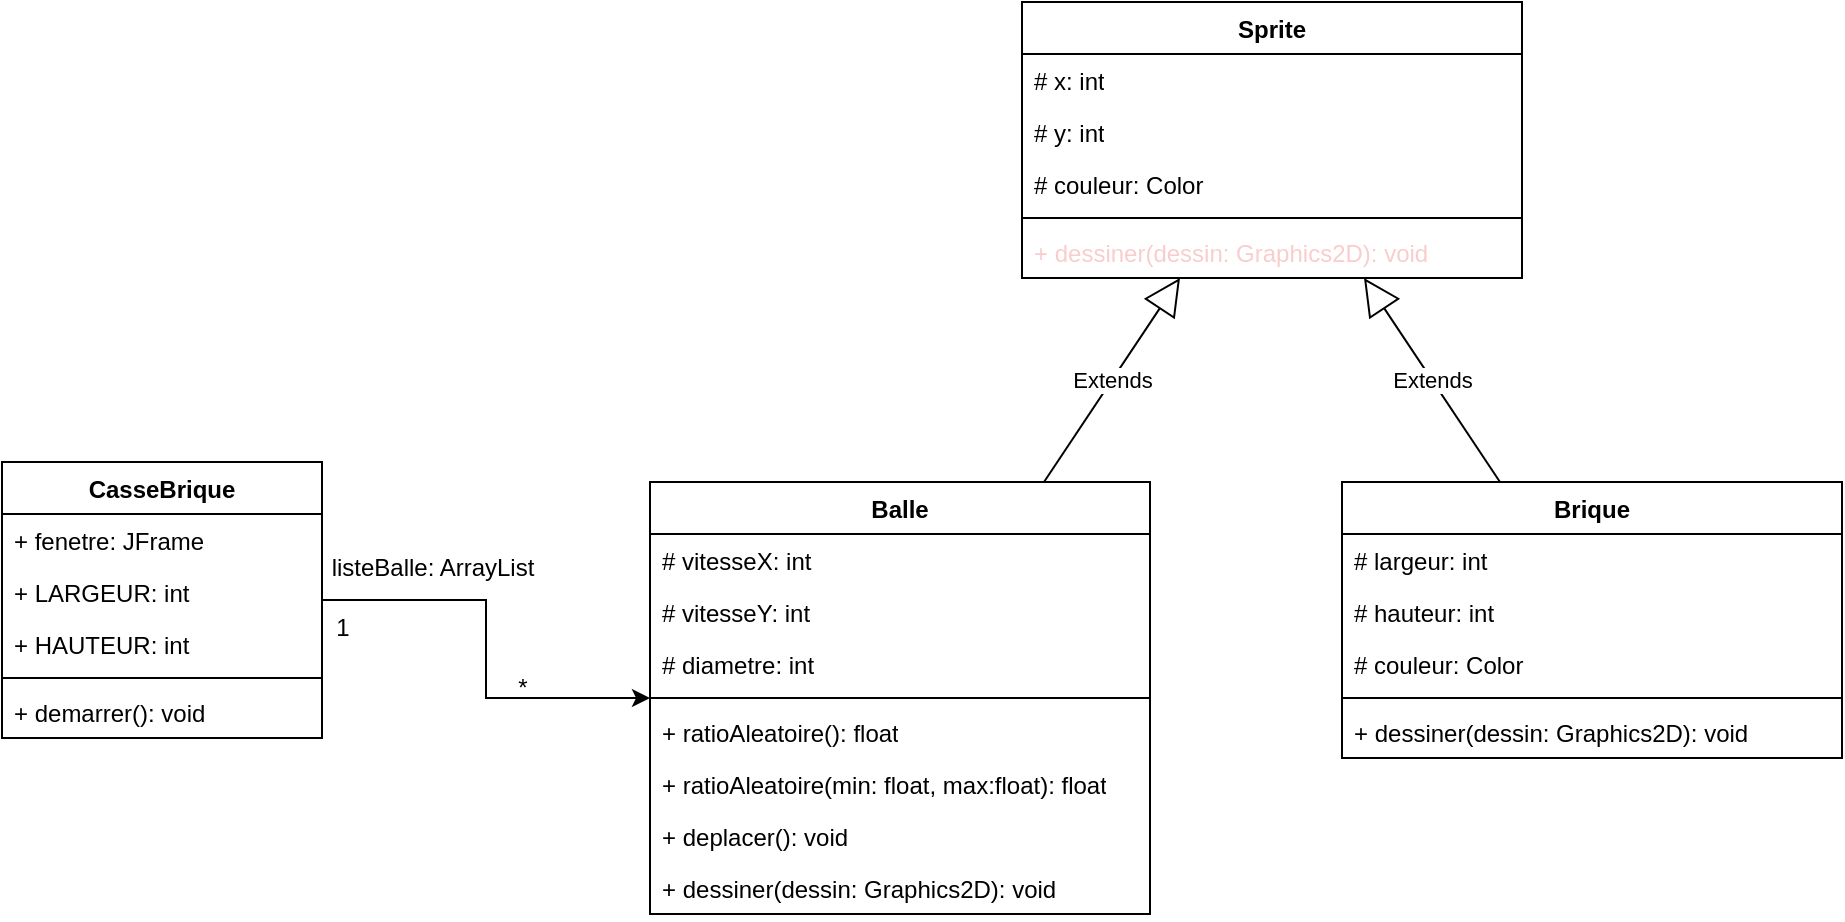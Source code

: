 <mxfile version="24.7.17">
  <diagram id="C5RBs43oDa-KdzZeNtuy" name="Page-1">
    <mxGraphModel dx="1624" dy="1520" grid="1" gridSize="10" guides="1" tooltips="1" connect="1" arrows="1" fold="1" page="1" pageScale="1" pageWidth="827" pageHeight="1169" math="0" shadow="0">
      <root>
        <mxCell id="WIyWlLk6GJQsqaUBKTNV-0" />
        <mxCell id="WIyWlLk6GJQsqaUBKTNV-1" parent="WIyWlLk6GJQsqaUBKTNV-0" />
        <mxCell id="H_Grc7pbt3dzezg-bLin-27" style="edgeStyle=orthogonalEdgeStyle;rounded=0;orthogonalLoop=1;jettySize=auto;html=1;" edge="1" parent="WIyWlLk6GJQsqaUBKTNV-1" source="05DM2WVY1RCh-HAsfZK--0" target="H_Grc7pbt3dzezg-bLin-3">
          <mxGeometry relative="1" as="geometry" />
        </mxCell>
        <mxCell id="05DM2WVY1RCh-HAsfZK--0" value="CasseBrique" style="swimlane;fontStyle=1;align=center;verticalAlign=top;childLayout=stackLayout;horizontal=1;startSize=26;horizontalStack=0;resizeParent=1;resizeParentMax=0;resizeLast=0;collapsible=1;marginBottom=0;whiteSpace=wrap;html=1;" parent="WIyWlLk6GJQsqaUBKTNV-1" vertex="1">
          <mxGeometry x="-160" y="140" width="160" height="138" as="geometry" />
        </mxCell>
        <mxCell id="05DM2WVY1RCh-HAsfZK--1" value="+ fenetre: JFrame" style="text;strokeColor=none;fillColor=none;align=left;verticalAlign=top;spacingLeft=4;spacingRight=4;overflow=hidden;rotatable=0;points=[[0,0.5],[1,0.5]];portConstraint=eastwest;whiteSpace=wrap;html=1;" parent="05DM2WVY1RCh-HAsfZK--0" vertex="1">
          <mxGeometry y="26" width="160" height="26" as="geometry" />
        </mxCell>
        <mxCell id="H_Grc7pbt3dzezg-bLin-1" value="+ LARGEUR: int" style="text;strokeColor=none;fillColor=none;align=left;verticalAlign=top;spacingLeft=4;spacingRight=4;overflow=hidden;rotatable=0;points=[[0,0.5],[1,0.5]];portConstraint=eastwest;whiteSpace=wrap;html=1;" vertex="1" parent="05DM2WVY1RCh-HAsfZK--0">
          <mxGeometry y="52" width="160" height="26" as="geometry" />
        </mxCell>
        <mxCell id="H_Grc7pbt3dzezg-bLin-2" value="+ HAUTEUR: int" style="text;strokeColor=none;fillColor=none;align=left;verticalAlign=top;spacingLeft=4;spacingRight=4;overflow=hidden;rotatable=0;points=[[0,0.5],[1,0.5]];portConstraint=eastwest;whiteSpace=wrap;html=1;" vertex="1" parent="05DM2WVY1RCh-HAsfZK--0">
          <mxGeometry y="78" width="160" height="26" as="geometry" />
        </mxCell>
        <mxCell id="05DM2WVY1RCh-HAsfZK--2" value="" style="line;strokeWidth=1;fillColor=none;align=left;verticalAlign=middle;spacingTop=-1;spacingLeft=3;spacingRight=3;rotatable=0;labelPosition=right;points=[];portConstraint=eastwest;strokeColor=inherit;" parent="05DM2WVY1RCh-HAsfZK--0" vertex="1">
          <mxGeometry y="104" width="160" height="8" as="geometry" />
        </mxCell>
        <mxCell id="05DM2WVY1RCh-HAsfZK--3" value="+ demarrer(): void" style="text;strokeColor=none;fillColor=none;align=left;verticalAlign=top;spacingLeft=4;spacingRight=4;overflow=hidden;rotatable=0;points=[[0,0.5],[1,0.5]];portConstraint=eastwest;whiteSpace=wrap;html=1;" parent="05DM2WVY1RCh-HAsfZK--0" vertex="1">
          <mxGeometry y="112" width="160" height="26" as="geometry" />
        </mxCell>
        <mxCell id="H_Grc7pbt3dzezg-bLin-3" value="Balle" style="swimlane;fontStyle=1;align=center;verticalAlign=top;childLayout=stackLayout;horizontal=1;startSize=26;horizontalStack=0;resizeParent=1;resizeParentMax=0;resizeLast=0;collapsible=1;marginBottom=0;whiteSpace=wrap;html=1;" vertex="1" parent="WIyWlLk6GJQsqaUBKTNV-1">
          <mxGeometry x="164" y="150" width="250" height="216" as="geometry" />
        </mxCell>
        <mxCell id="H_Grc7pbt3dzezg-bLin-4" value="# vitesseX: int" style="text;strokeColor=none;fillColor=none;align=left;verticalAlign=top;spacingLeft=4;spacingRight=4;overflow=hidden;rotatable=0;points=[[0,0.5],[1,0.5]];portConstraint=eastwest;whiteSpace=wrap;html=1;" vertex="1" parent="H_Grc7pbt3dzezg-bLin-3">
          <mxGeometry y="26" width="250" height="26" as="geometry" />
        </mxCell>
        <mxCell id="H_Grc7pbt3dzezg-bLin-9" value="# vitesseY: int" style="text;strokeColor=none;fillColor=none;align=left;verticalAlign=top;spacingLeft=4;spacingRight=4;overflow=hidden;rotatable=0;points=[[0,0.5],[1,0.5]];portConstraint=eastwest;whiteSpace=wrap;html=1;" vertex="1" parent="H_Grc7pbt3dzezg-bLin-3">
          <mxGeometry y="52" width="250" height="26" as="geometry" />
        </mxCell>
        <mxCell id="H_Grc7pbt3dzezg-bLin-11" value="# diametre: int" style="text;strokeColor=none;fillColor=none;align=left;verticalAlign=top;spacingLeft=4;spacingRight=4;overflow=hidden;rotatable=0;points=[[0,0.5],[1,0.5]];portConstraint=eastwest;whiteSpace=wrap;html=1;" vertex="1" parent="H_Grc7pbt3dzezg-bLin-3">
          <mxGeometry y="78" width="250" height="26" as="geometry" />
        </mxCell>
        <mxCell id="H_Grc7pbt3dzezg-bLin-7" value="" style="line;strokeWidth=1;fillColor=none;align=left;verticalAlign=middle;spacingTop=-1;spacingLeft=3;spacingRight=3;rotatable=0;labelPosition=right;points=[];portConstraint=eastwest;strokeColor=inherit;" vertex="1" parent="H_Grc7pbt3dzezg-bLin-3">
          <mxGeometry y="104" width="250" height="8" as="geometry" />
        </mxCell>
        <mxCell id="H_Grc7pbt3dzezg-bLin-8" value="+ ratioAleatoire(): float" style="text;strokeColor=none;fillColor=none;align=left;verticalAlign=top;spacingLeft=4;spacingRight=4;overflow=hidden;rotatable=0;points=[[0,0.5],[1,0.5]];portConstraint=eastwest;whiteSpace=wrap;html=1;" vertex="1" parent="H_Grc7pbt3dzezg-bLin-3">
          <mxGeometry y="112" width="250" height="26" as="geometry" />
        </mxCell>
        <mxCell id="H_Grc7pbt3dzezg-bLin-12" value="+ ratioAleatoire(min: float, max:float): float" style="text;strokeColor=none;fillColor=none;align=left;verticalAlign=top;spacingLeft=4;spacingRight=4;overflow=hidden;rotatable=0;points=[[0,0.5],[1,0.5]];portConstraint=eastwest;whiteSpace=wrap;html=1;" vertex="1" parent="H_Grc7pbt3dzezg-bLin-3">
          <mxGeometry y="138" width="250" height="26" as="geometry" />
        </mxCell>
        <mxCell id="H_Grc7pbt3dzezg-bLin-13" value="+ deplacer(): void" style="text;strokeColor=none;fillColor=none;align=left;verticalAlign=top;spacingLeft=4;spacingRight=4;overflow=hidden;rotatable=0;points=[[0,0.5],[1,0.5]];portConstraint=eastwest;whiteSpace=wrap;html=1;" vertex="1" parent="H_Grc7pbt3dzezg-bLin-3">
          <mxGeometry y="164" width="250" height="26" as="geometry" />
        </mxCell>
        <mxCell id="H_Grc7pbt3dzezg-bLin-15" value="+ dessiner(dessin: Graphics2D): void" style="text;strokeColor=none;fillColor=none;align=left;verticalAlign=top;spacingLeft=4;spacingRight=4;overflow=hidden;rotatable=0;points=[[0,0.5],[1,0.5]];portConstraint=eastwest;whiteSpace=wrap;html=1;" vertex="1" parent="H_Grc7pbt3dzezg-bLin-3">
          <mxGeometry y="190" width="250" height="26" as="geometry" />
        </mxCell>
        <mxCell id="H_Grc7pbt3dzezg-bLin-16" value="Brique" style="swimlane;fontStyle=1;align=center;verticalAlign=top;childLayout=stackLayout;horizontal=1;startSize=26;horizontalStack=0;resizeParent=1;resizeParentMax=0;resizeLast=0;collapsible=1;marginBottom=0;whiteSpace=wrap;html=1;" vertex="1" parent="WIyWlLk6GJQsqaUBKTNV-1">
          <mxGeometry x="510" y="150" width="250" height="138" as="geometry" />
        </mxCell>
        <mxCell id="H_Grc7pbt3dzezg-bLin-26" value="# largeur: int" style="text;strokeColor=none;fillColor=none;align=left;verticalAlign=top;spacingLeft=4;spacingRight=4;overflow=hidden;rotatable=0;points=[[0,0.5],[1,0.5]];portConstraint=eastwest;whiteSpace=wrap;html=1;" vertex="1" parent="H_Grc7pbt3dzezg-bLin-16">
          <mxGeometry y="26" width="250" height="26" as="geometry" />
        </mxCell>
        <mxCell id="H_Grc7pbt3dzezg-bLin-19" value="# hauteur: int" style="text;strokeColor=none;fillColor=none;align=left;verticalAlign=top;spacingLeft=4;spacingRight=4;overflow=hidden;rotatable=0;points=[[0,0.5],[1,0.5]];portConstraint=eastwest;whiteSpace=wrap;html=1;" vertex="1" parent="H_Grc7pbt3dzezg-bLin-16">
          <mxGeometry y="52" width="250" height="26" as="geometry" />
        </mxCell>
        <mxCell id="H_Grc7pbt3dzezg-bLin-20" value="# couleur: Color" style="text;strokeColor=none;fillColor=none;align=left;verticalAlign=top;spacingLeft=4;spacingRight=4;overflow=hidden;rotatable=0;points=[[0,0.5],[1,0.5]];portConstraint=eastwest;whiteSpace=wrap;html=1;" vertex="1" parent="H_Grc7pbt3dzezg-bLin-16">
          <mxGeometry y="78" width="250" height="26" as="geometry" />
        </mxCell>
        <mxCell id="H_Grc7pbt3dzezg-bLin-21" value="" style="line;strokeWidth=1;fillColor=none;align=left;verticalAlign=middle;spacingTop=-1;spacingLeft=3;spacingRight=3;rotatable=0;labelPosition=right;points=[];portConstraint=eastwest;strokeColor=inherit;" vertex="1" parent="H_Grc7pbt3dzezg-bLin-16">
          <mxGeometry y="104" width="250" height="8" as="geometry" />
        </mxCell>
        <mxCell id="H_Grc7pbt3dzezg-bLin-25" value="+ dessiner(dessin: Graphics2D): void" style="text;strokeColor=none;fillColor=none;align=left;verticalAlign=top;spacingLeft=4;spacingRight=4;overflow=hidden;rotatable=0;points=[[0,0.5],[1,0.5]];portConstraint=eastwest;whiteSpace=wrap;html=1;" vertex="1" parent="H_Grc7pbt3dzezg-bLin-16">
          <mxGeometry y="112" width="250" height="26" as="geometry" />
        </mxCell>
        <mxCell id="H_Grc7pbt3dzezg-bLin-28" value="*" style="text;html=1;align=center;verticalAlign=middle;resizable=0;points=[];autosize=1;strokeColor=none;fillColor=none;" vertex="1" parent="WIyWlLk6GJQsqaUBKTNV-1">
          <mxGeometry x="85" y="238" width="30" height="30" as="geometry" />
        </mxCell>
        <mxCell id="H_Grc7pbt3dzezg-bLin-29" value="1" style="text;html=1;align=center;verticalAlign=middle;resizable=0;points=[];autosize=1;strokeColor=none;fillColor=none;" vertex="1" parent="WIyWlLk6GJQsqaUBKTNV-1">
          <mxGeometry x="-5" y="208" width="30" height="30" as="geometry" />
        </mxCell>
        <mxCell id="H_Grc7pbt3dzezg-bLin-30" value="listeBalle: ArrayList" style="text;html=1;align=center;verticalAlign=middle;resizable=0;points=[];autosize=1;strokeColor=none;fillColor=none;" vertex="1" parent="WIyWlLk6GJQsqaUBKTNV-1">
          <mxGeometry x="-5" y="178" width="120" height="30" as="geometry" />
        </mxCell>
        <mxCell id="H_Grc7pbt3dzezg-bLin-31" value="Sprite" style="swimlane;fontStyle=1;align=center;verticalAlign=top;childLayout=stackLayout;horizontal=1;startSize=26;horizontalStack=0;resizeParent=1;resizeParentMax=0;resizeLast=0;collapsible=1;marginBottom=0;whiteSpace=wrap;html=1;" vertex="1" parent="WIyWlLk6GJQsqaUBKTNV-1">
          <mxGeometry x="350" y="-90" width="250" height="138" as="geometry" />
        </mxCell>
        <mxCell id="H_Grc7pbt3dzezg-bLin-32" value="# x: int" style="text;strokeColor=none;fillColor=none;align=left;verticalAlign=top;spacingLeft=4;spacingRight=4;overflow=hidden;rotatable=0;points=[[0,0.5],[1,0.5]];portConstraint=eastwest;whiteSpace=wrap;html=1;" vertex="1" parent="H_Grc7pbt3dzezg-bLin-31">
          <mxGeometry y="26" width="250" height="26" as="geometry" />
        </mxCell>
        <mxCell id="H_Grc7pbt3dzezg-bLin-33" value="# y: int" style="text;strokeColor=none;fillColor=none;align=left;verticalAlign=top;spacingLeft=4;spacingRight=4;overflow=hidden;rotatable=0;points=[[0,0.5],[1,0.5]];portConstraint=eastwest;whiteSpace=wrap;html=1;" vertex="1" parent="H_Grc7pbt3dzezg-bLin-31">
          <mxGeometry y="52" width="250" height="26" as="geometry" />
        </mxCell>
        <mxCell id="H_Grc7pbt3dzezg-bLin-35" value="# couleur: Color" style="text;strokeColor=none;fillColor=none;align=left;verticalAlign=top;spacingLeft=4;spacingRight=4;overflow=hidden;rotatable=0;points=[[0,0.5],[1,0.5]];portConstraint=eastwest;whiteSpace=wrap;html=1;" vertex="1" parent="H_Grc7pbt3dzezg-bLin-31">
          <mxGeometry y="78" width="250" height="26" as="geometry" />
        </mxCell>
        <mxCell id="H_Grc7pbt3dzezg-bLin-36" value="" style="line;strokeWidth=1;fillColor=none;align=left;verticalAlign=middle;spacingTop=-1;spacingLeft=3;spacingRight=3;rotatable=0;labelPosition=right;points=[];portConstraint=eastwest;strokeColor=inherit;" vertex="1" parent="H_Grc7pbt3dzezg-bLin-31">
          <mxGeometry y="104" width="250" height="8" as="geometry" />
        </mxCell>
        <mxCell id="H_Grc7pbt3dzezg-bLin-40" value="&lt;font color=&quot;#f8cecc&quot;&gt;+ dessiner(dessin: Graphics2D): void&lt;/font&gt;" style="text;strokeColor=none;fillColor=none;align=left;verticalAlign=top;spacingLeft=4;spacingRight=4;overflow=hidden;rotatable=0;points=[[0,0.5],[1,0.5]];portConstraint=eastwest;whiteSpace=wrap;html=1;" vertex="1" parent="H_Grc7pbt3dzezg-bLin-31">
          <mxGeometry y="112" width="250" height="26" as="geometry" />
        </mxCell>
        <mxCell id="H_Grc7pbt3dzezg-bLin-41" value="Extends" style="endArrow=block;endSize=16;endFill=0;html=1;rounded=0;" edge="1" parent="WIyWlLk6GJQsqaUBKTNV-1" source="H_Grc7pbt3dzezg-bLin-3" target="H_Grc7pbt3dzezg-bLin-31">
          <mxGeometry width="160" relative="1" as="geometry">
            <mxPoint x="300" y="90" as="sourcePoint" />
            <mxPoint x="460" y="90" as="targetPoint" />
          </mxGeometry>
        </mxCell>
        <mxCell id="H_Grc7pbt3dzezg-bLin-42" value="Extends" style="endArrow=block;endSize=16;endFill=0;html=1;rounded=0;" edge="1" parent="WIyWlLk6GJQsqaUBKTNV-1" source="H_Grc7pbt3dzezg-bLin-16" target="H_Grc7pbt3dzezg-bLin-31">
          <mxGeometry width="160" relative="1" as="geometry">
            <mxPoint x="310" y="100" as="sourcePoint" />
            <mxPoint x="470" y="100" as="targetPoint" />
          </mxGeometry>
        </mxCell>
      </root>
    </mxGraphModel>
  </diagram>
</mxfile>
